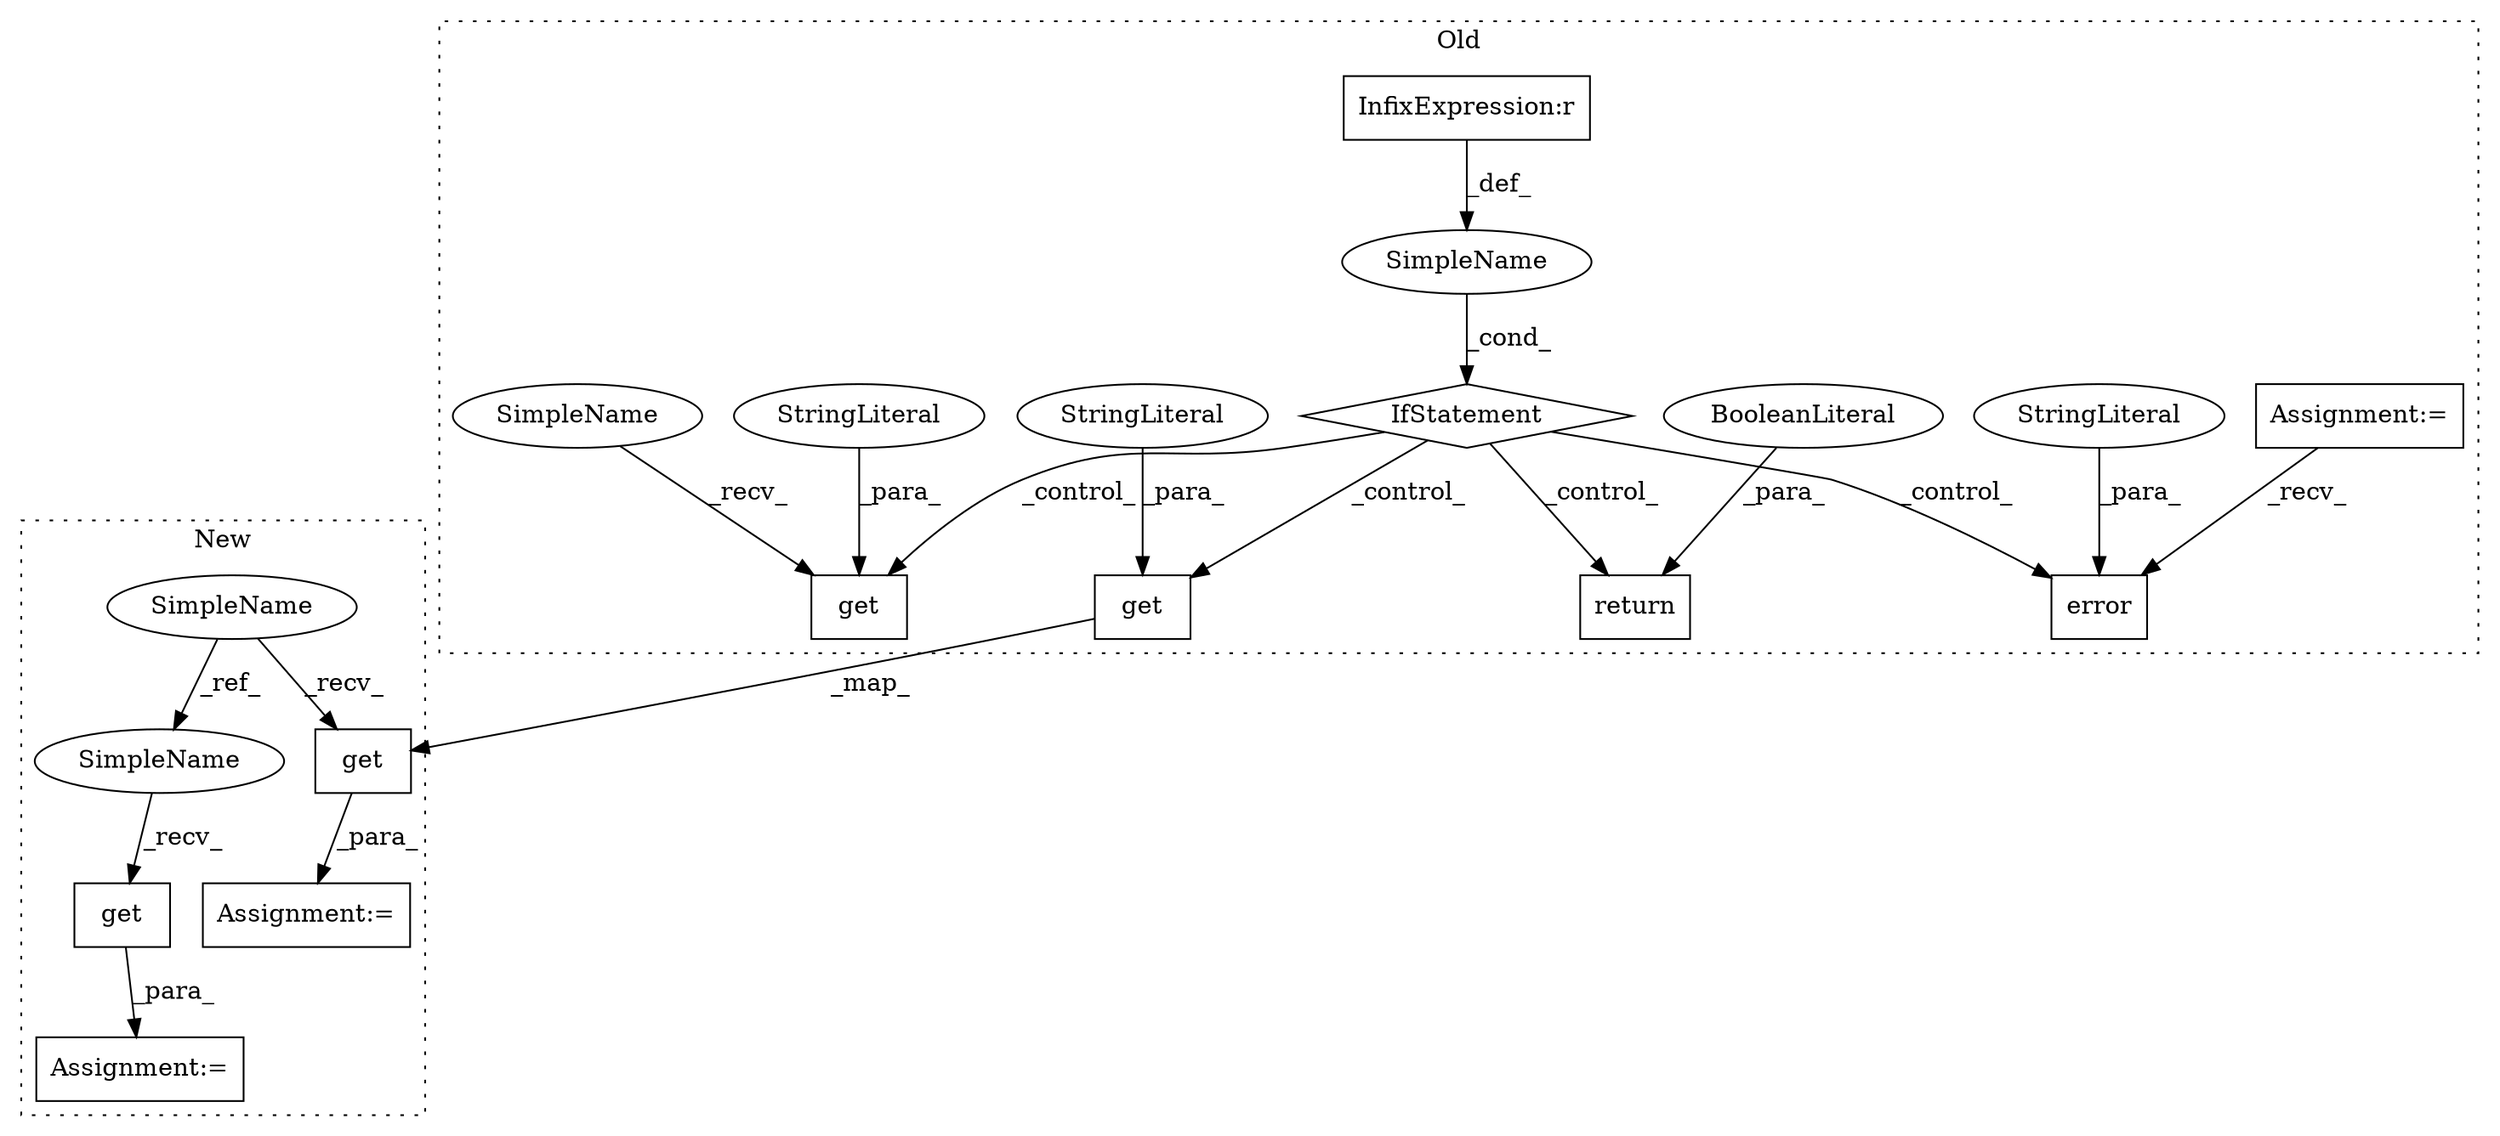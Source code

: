 digraph G {
subgraph cluster0 {
1 [label="error" a="32" s="917,963" l="6,1" shape="box"];
3 [label="StringLiteral" a="45" s="923" l="40" shape="ellipse"];
4 [label="IfStatement" a="25" s="866,899" l="4,2" shape="diamond"];
5 [label="SimpleName" a="42" s="" l="" shape="ellipse"];
6 [label="return" a="41" s="972" l="7" shape="box"];
7 [label="BooleanLiteral" a="9" s="979" l="5" shape="ellipse"];
9 [label="Assignment:=" a="7" s="815" l="7" shape="box"];
10 [label="InfixExpression:r" a="27" s="891" l="4" shape="box"];
11 [label="get" a="32" s="1357,1392" l="4,1" shape="box"];
12 [label="StringLiteral" a="45" s="1361" l="12" shape="ellipse"];
14 [label="get" a="32" s="1232,1245" l="4,1" shape="box"];
16 [label="StringLiteral" a="45" s="1236" l="9" shape="ellipse"];
19 [label="SimpleName" a="42" s="1350" l="6" shape="ellipse"];
label = "Old";
style="dotted";
}
subgraph cluster1 {
2 [label="get" a="32" s="1921,1937" l="4,1" shape="box"];
8 [label="Assignment:=" a="7" s="1913" l="1" shape="box"];
13 [label="SimpleName" a="42" s="1804" l="6" shape="ellipse"];
15 [label="get" a="32" s="1963,1983" l="4,1" shape="box"];
17 [label="Assignment:=" a="7" s="1955" l="1" shape="box"];
18 [label="SimpleName" a="42" s="1914" l="6" shape="ellipse"];
label = "New";
style="dotted";
}
2 -> 8 [label="_para_"];
3 -> 1 [label="_para_"];
4 -> 14 [label="_control_"];
4 -> 6 [label="_control_"];
4 -> 1 [label="_control_"];
4 -> 11 [label="_control_"];
5 -> 4 [label="_cond_"];
7 -> 6 [label="_para_"];
9 -> 1 [label="_recv_"];
10 -> 5 [label="_def_"];
12 -> 11 [label="_para_"];
13 -> 18 [label="_ref_"];
13 -> 15 [label="_recv_"];
14 -> 15 [label="_map_"];
15 -> 17 [label="_para_"];
16 -> 14 [label="_para_"];
18 -> 2 [label="_recv_"];
19 -> 11 [label="_recv_"];
}